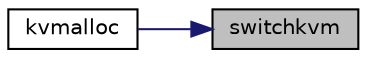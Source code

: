 digraph "switchkvm"
{
 // LATEX_PDF_SIZE
  edge [fontname="Helvetica",fontsize="10",labelfontname="Helvetica",labelfontsize="10"];
  node [fontname="Helvetica",fontsize="10",shape=record];
  rankdir="RL";
  Node1 [label="switchkvm",height=0.2,width=0.4,color="black", fillcolor="grey75", style="filled", fontcolor="black",tooltip=" "];
  Node1 -> Node2 [dir="back",color="midnightblue",fontsize="10",style="solid",fontname="Helvetica"];
  Node2 [label="kvmalloc",height=0.2,width=0.4,color="black", fillcolor="white", style="filled",URL="$d5/d64/defs_8h.html#a893bf6891e427f310b43981bf8e737ea",tooltip=" "];
}
